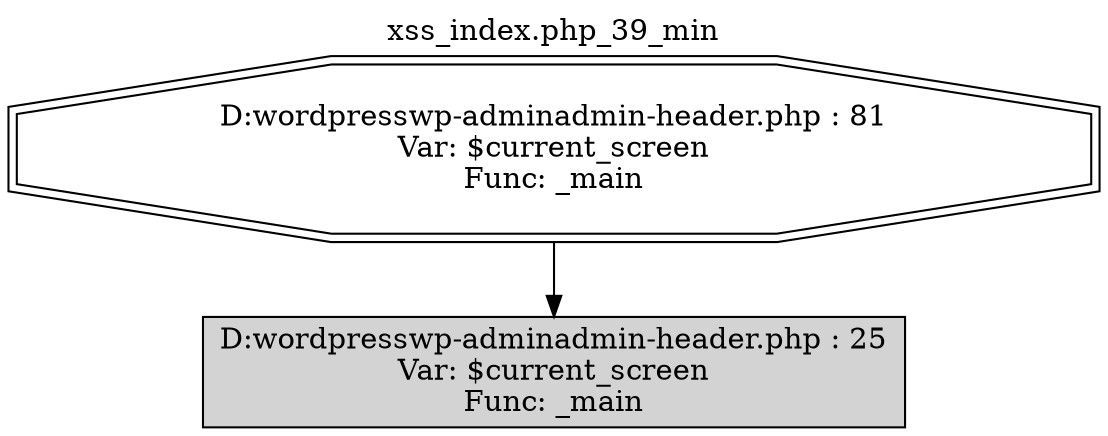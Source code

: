 digraph cfg {
  label="xss_index.php_39_min";
  labelloc=t;
  n1 [shape=doubleoctagon, label="D:\wordpress\wp-admin\admin-header.php : 81\nVar: $current_screen\nFunc: _main\n"];
  n2 [shape=box, label="D:\wordpress\wp-admin\admin-header.php : 25\nVar: $current_screen\nFunc: _main\n",style=filled];
  n1 -> n2;
}
